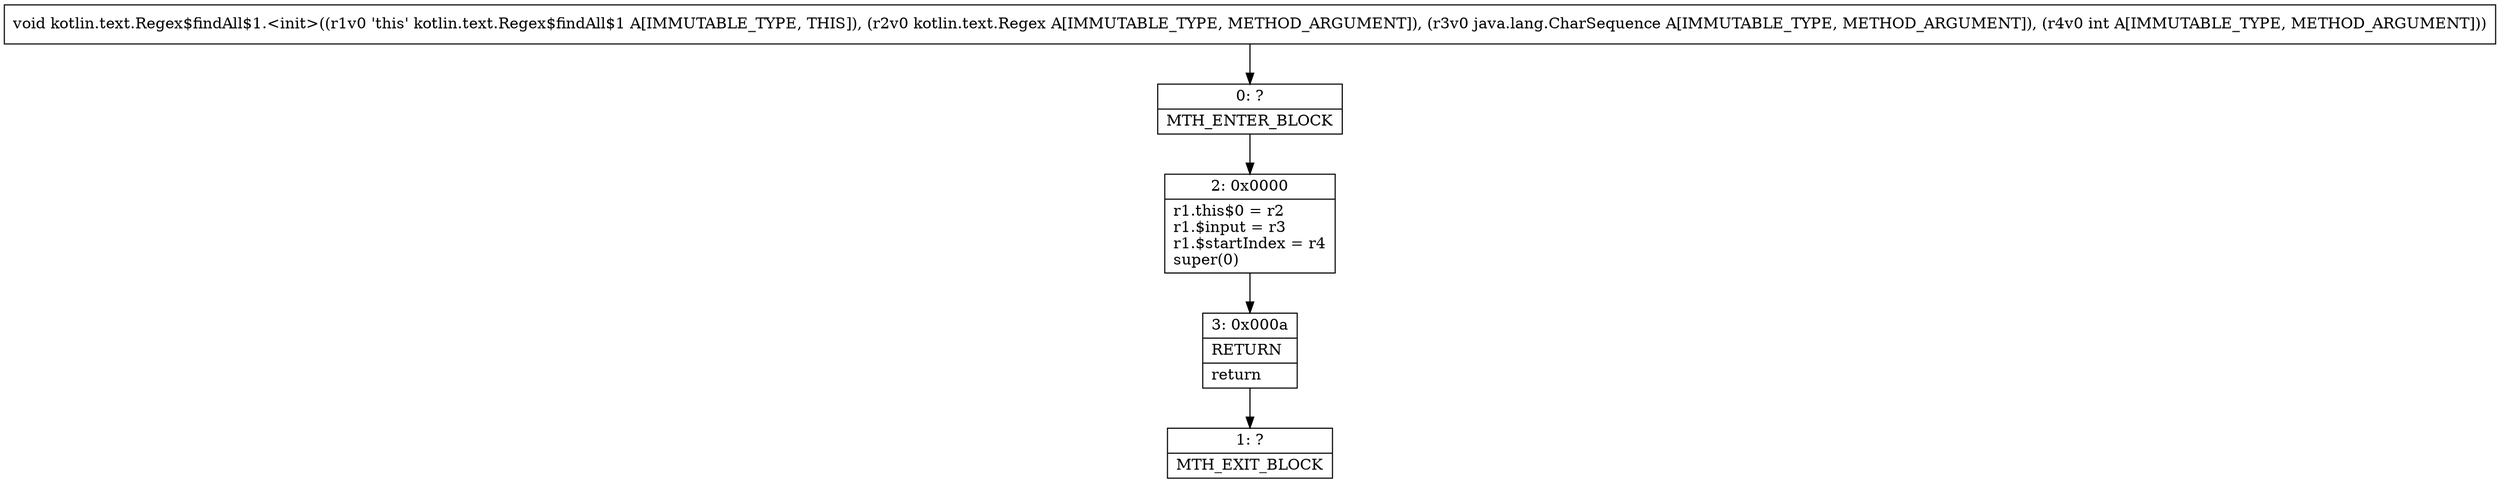 digraph "CFG forkotlin.text.Regex$findAll$1.\<init\>(Lkotlin\/text\/Regex;Ljava\/lang\/CharSequence;I)V" {
Node_0 [shape=record,label="{0\:\ ?|MTH_ENTER_BLOCK\l}"];
Node_2 [shape=record,label="{2\:\ 0x0000|r1.this$0 = r2\lr1.$input = r3\lr1.$startIndex = r4\lsuper(0)\l}"];
Node_3 [shape=record,label="{3\:\ 0x000a|RETURN\l|return\l}"];
Node_1 [shape=record,label="{1\:\ ?|MTH_EXIT_BLOCK\l}"];
MethodNode[shape=record,label="{void kotlin.text.Regex$findAll$1.\<init\>((r1v0 'this' kotlin.text.Regex$findAll$1 A[IMMUTABLE_TYPE, THIS]), (r2v0 kotlin.text.Regex A[IMMUTABLE_TYPE, METHOD_ARGUMENT]), (r3v0 java.lang.CharSequence A[IMMUTABLE_TYPE, METHOD_ARGUMENT]), (r4v0 int A[IMMUTABLE_TYPE, METHOD_ARGUMENT])) }"];
MethodNode -> Node_0;Node_0 -> Node_2;
Node_2 -> Node_3;
Node_3 -> Node_1;
}

